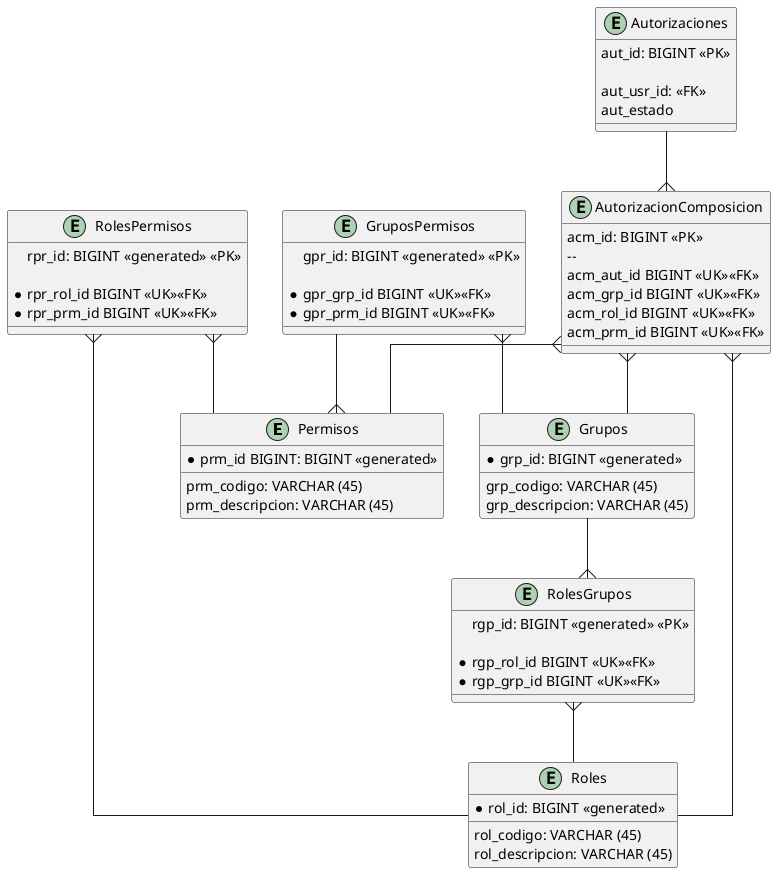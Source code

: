 @startuml
skinparam linetype ortho

entity "Permisos" as Permisos {

    *prm_id BIGINT: BIGINT <<generated>>

    prm_codigo: VARCHAR (45)
    prm_descripcion: VARCHAR (45)
}

entity "Roles" as Roles {

    *rol_id: BIGINT <<generated>>
    rol_codigo: VARCHAR (45)
    rol_descripcion: VARCHAR (45)
}

entity "Grupos" as Grupos {

    *grp_id: BIGINT <<generated>>

    grp_codigo: VARCHAR (45)
    grp_descripcion: VARCHAR (45)
}

entity "RolesGrupos" as RG {

    rgp_id: BIGINT <<generated>> <<PK>>

    *rgp_rol_id BIGINT <<UK>><<FK>>
    *rgp_grp_id BIGINT <<UK>><<FK>>

}

entity "GruposPermisos" as GP {

    gpr_id: BIGINT <<generated>> <<PK>>

    *gpr_grp_id BIGINT <<UK>><<FK>>
    *gpr_prm_id BIGINT <<UK>><<FK>>

}

entity "RolesPermisos" as RP {

    rpr_id: BIGINT <<generated>> <<PK>>

    *rpr_rol_id BIGINT <<UK>><<FK>>
    *rpr_prm_id BIGINT <<UK>><<FK>>

}

entity "Autorizaciones" as Autorizacion {

    aut_id: BIGINT <<PK>>

    aut_usr_id: <<FK>>
    aut_estado

}

entity "AutorizacionComposicion" as AutorizacionComposicion {

    acm_id: BIGINT <<PK>>
    --
    acm_aut_id BIGINT <<UK>><<FK>>
    acm_grp_id BIGINT <<UK>><<FK>>
    acm_rol_id BIGINT <<UK>><<FK>>
    acm_prm_id BIGINT <<UK>><<FK>>

}


Roles -up-{ RP
Roles -up-{ RG

Permisos -up-{ RP    
Permisos }-up- GP

Grupos --{  RG
Grupos -up-{ GP

Autorizacion --{ AutorizacionComposicion

AutorizacionComposicion }-- Grupos
AutorizacionComposicion }-- Roles 
AutorizacionComposicion }-- Permisos

@enduml